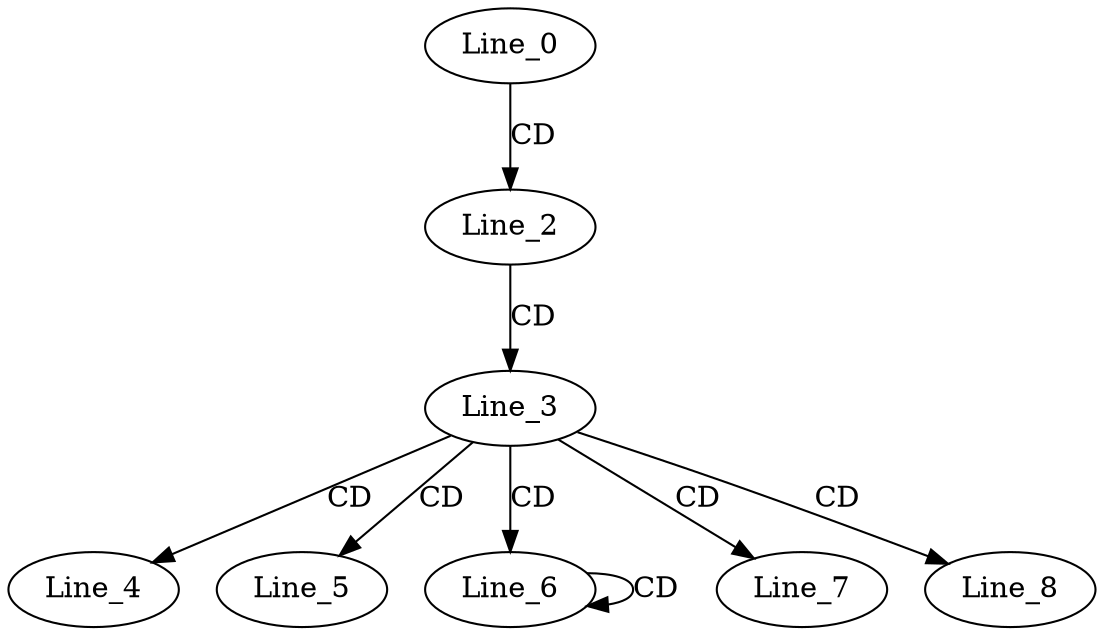 digraph G {
  Line_0;
  Line_2;
  Line_3;
  Line_4;
  Line_5;
  Line_6;
  Line_6;
  Line_7;
  Line_8;
  Line_0 -> Line_2 [ label="CD" ];
  Line_2 -> Line_3 [ label="CD" ];
  Line_3 -> Line_4 [ label="CD" ];
  Line_3 -> Line_5 [ label="CD" ];
  Line_3 -> Line_6 [ label="CD" ];
  Line_6 -> Line_6 [ label="CD" ];
  Line_3 -> Line_7 [ label="CD" ];
  Line_3 -> Line_8 [ label="CD" ];
}

